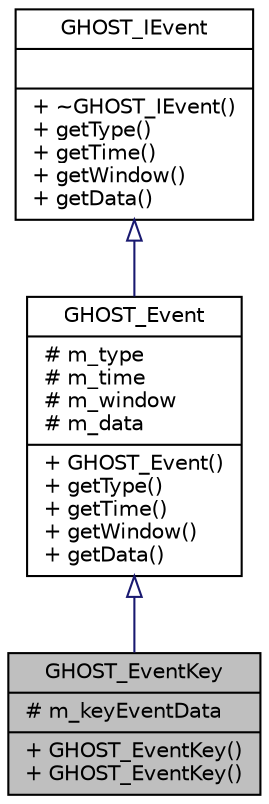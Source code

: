 digraph G
{
  edge [fontname="Helvetica",fontsize="10",labelfontname="Helvetica",labelfontsize="10"];
  node [fontname="Helvetica",fontsize="10",shape=record];
  Node1 [label="{GHOST_EventKey\n|# m_keyEventData\l|+ GHOST_EventKey()\l+ GHOST_EventKey()\l}",height=0.2,width=0.4,color="black", fillcolor="grey75", style="filled" fontcolor="black"];
  Node2 -> Node1 [dir=back,color="midnightblue",fontsize="10",style="solid",arrowtail="empty",fontname="Helvetica"];
  Node2 [label="{GHOST_Event\n|# m_type\l# m_time\l# m_window\l# m_data\l|+ GHOST_Event()\l+ getType()\l+ getTime()\l+ getWindow()\l+ getData()\l}",height=0.2,width=0.4,color="black", fillcolor="white", style="filled",URL="$d6/d44/classGHOST__Event.html"];
  Node3 -> Node2 [dir=back,color="midnightblue",fontsize="10",style="solid",arrowtail="empty",fontname="Helvetica"];
  Node3 [label="{GHOST_IEvent\n||+ ~GHOST_IEvent()\l+ getType()\l+ getTime()\l+ getWindow()\l+ getData()\l}",height=0.2,width=0.4,color="black", fillcolor="white", style="filled",URL="$d6/d13/classGHOST__IEvent.html"];
}
